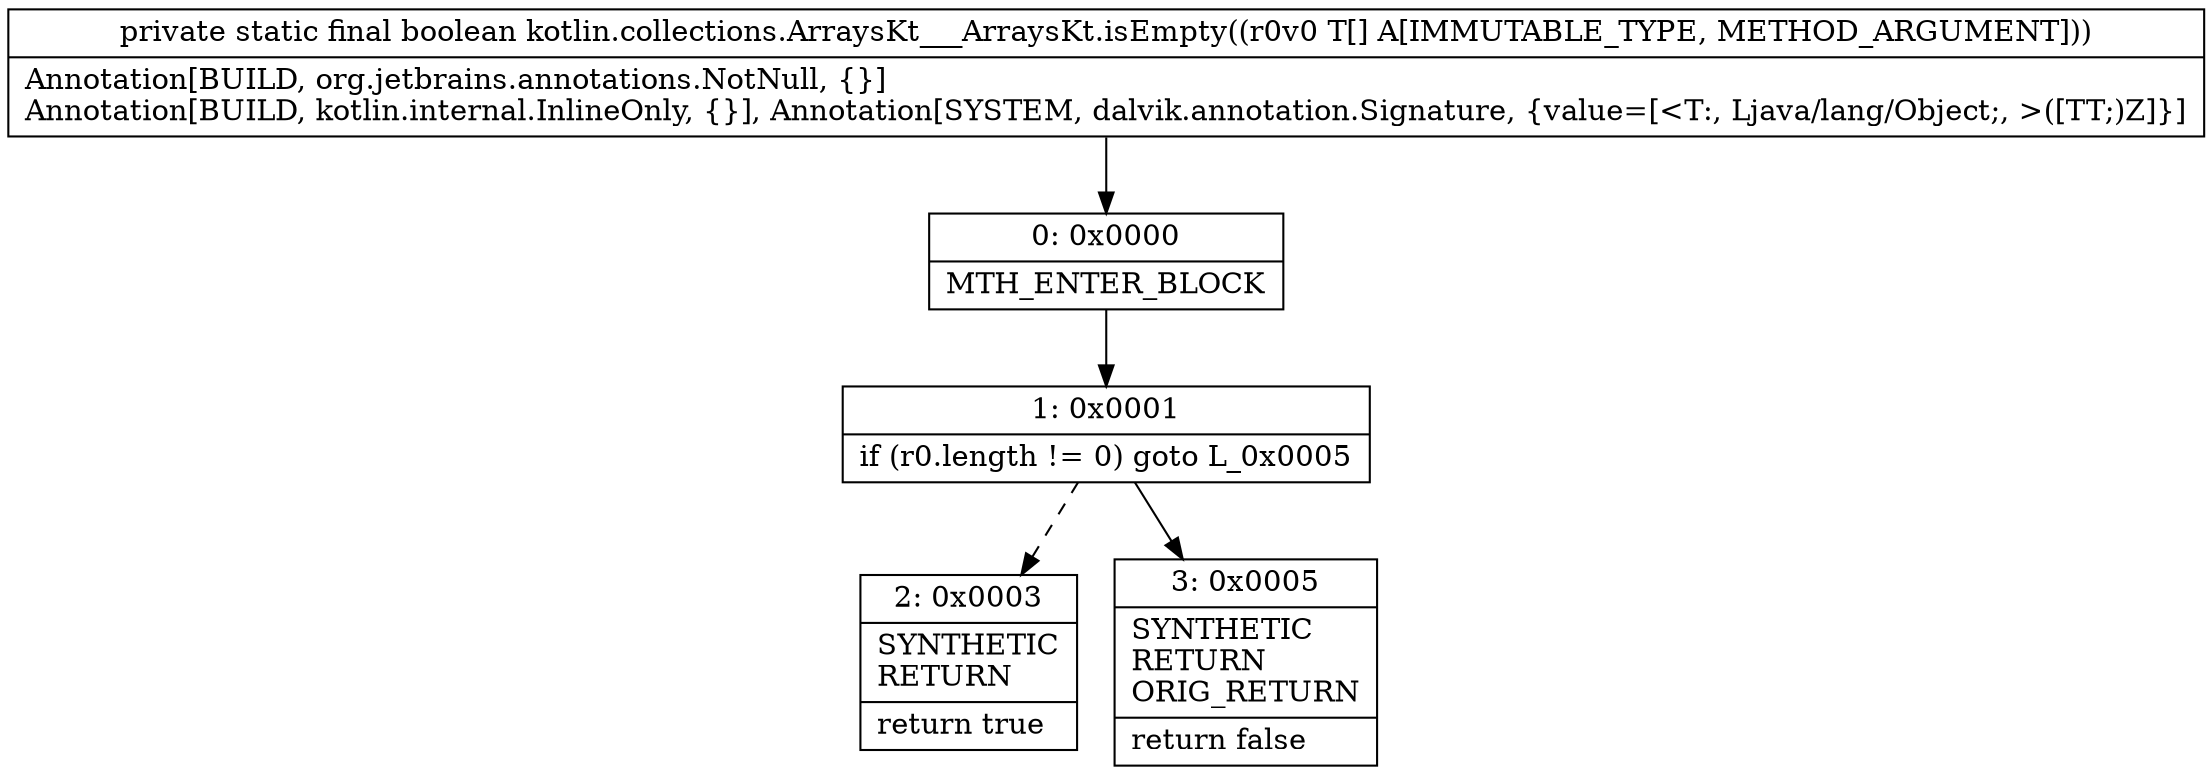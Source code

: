 digraph "CFG forkotlin.collections.ArraysKt___ArraysKt.isEmpty([Ljava\/lang\/Object;)Z" {
Node_0 [shape=record,label="{0\:\ 0x0000|MTH_ENTER_BLOCK\l}"];
Node_1 [shape=record,label="{1\:\ 0x0001|if (r0.length != 0) goto L_0x0005\l}"];
Node_2 [shape=record,label="{2\:\ 0x0003|SYNTHETIC\lRETURN\l|return true\l}"];
Node_3 [shape=record,label="{3\:\ 0x0005|SYNTHETIC\lRETURN\lORIG_RETURN\l|return false\l}"];
MethodNode[shape=record,label="{private static final boolean kotlin.collections.ArraysKt___ArraysKt.isEmpty((r0v0 T[] A[IMMUTABLE_TYPE, METHOD_ARGUMENT]))  | Annotation[BUILD, org.jetbrains.annotations.NotNull, \{\}]\lAnnotation[BUILD, kotlin.internal.InlineOnly, \{\}], Annotation[SYSTEM, dalvik.annotation.Signature, \{value=[\<T:, Ljava\/lang\/Object;, \>([TT;)Z]\}]\l}"];
MethodNode -> Node_0;
Node_0 -> Node_1;
Node_1 -> Node_2[style=dashed];
Node_1 -> Node_3;
}

